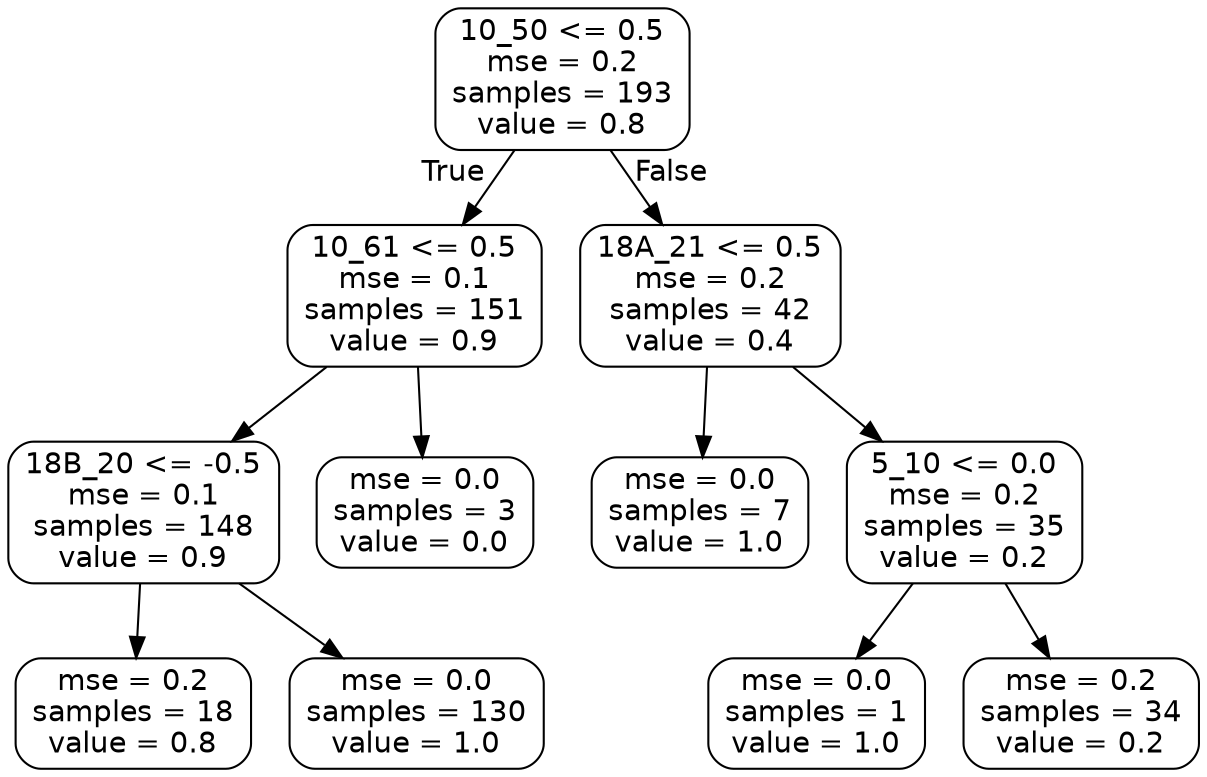 digraph Tree {
node [shape=box, style="rounded", color="black", fontname=helvetica] ;
edge [fontname=helvetica] ;
0 [label="10_50 <= 0.5\nmse = 0.2\nsamples = 193\nvalue = 0.8"] ;
1 [label="10_61 <= 0.5\nmse = 0.1\nsamples = 151\nvalue = 0.9"] ;
0 -> 1 [labeldistance=2.5, labelangle=45, headlabel="True"] ;
2 [label="18B_20 <= -0.5\nmse = 0.1\nsamples = 148\nvalue = 0.9"] ;
1 -> 2 ;
3 [label="mse = 0.2\nsamples = 18\nvalue = 0.8"] ;
2 -> 3 ;
4 [label="mse = 0.0\nsamples = 130\nvalue = 1.0"] ;
2 -> 4 ;
5 [label="mse = 0.0\nsamples = 3\nvalue = 0.0"] ;
1 -> 5 ;
6 [label="18A_21 <= 0.5\nmse = 0.2\nsamples = 42\nvalue = 0.4"] ;
0 -> 6 [labeldistance=2.5, labelangle=-45, headlabel="False"] ;
7 [label="mse = 0.0\nsamples = 7\nvalue = 1.0"] ;
6 -> 7 ;
8 [label="5_10 <= 0.0\nmse = 0.2\nsamples = 35\nvalue = 0.2"] ;
6 -> 8 ;
9 [label="mse = 0.0\nsamples = 1\nvalue = 1.0"] ;
8 -> 9 ;
10 [label="mse = 0.2\nsamples = 34\nvalue = 0.2"] ;
8 -> 10 ;
}